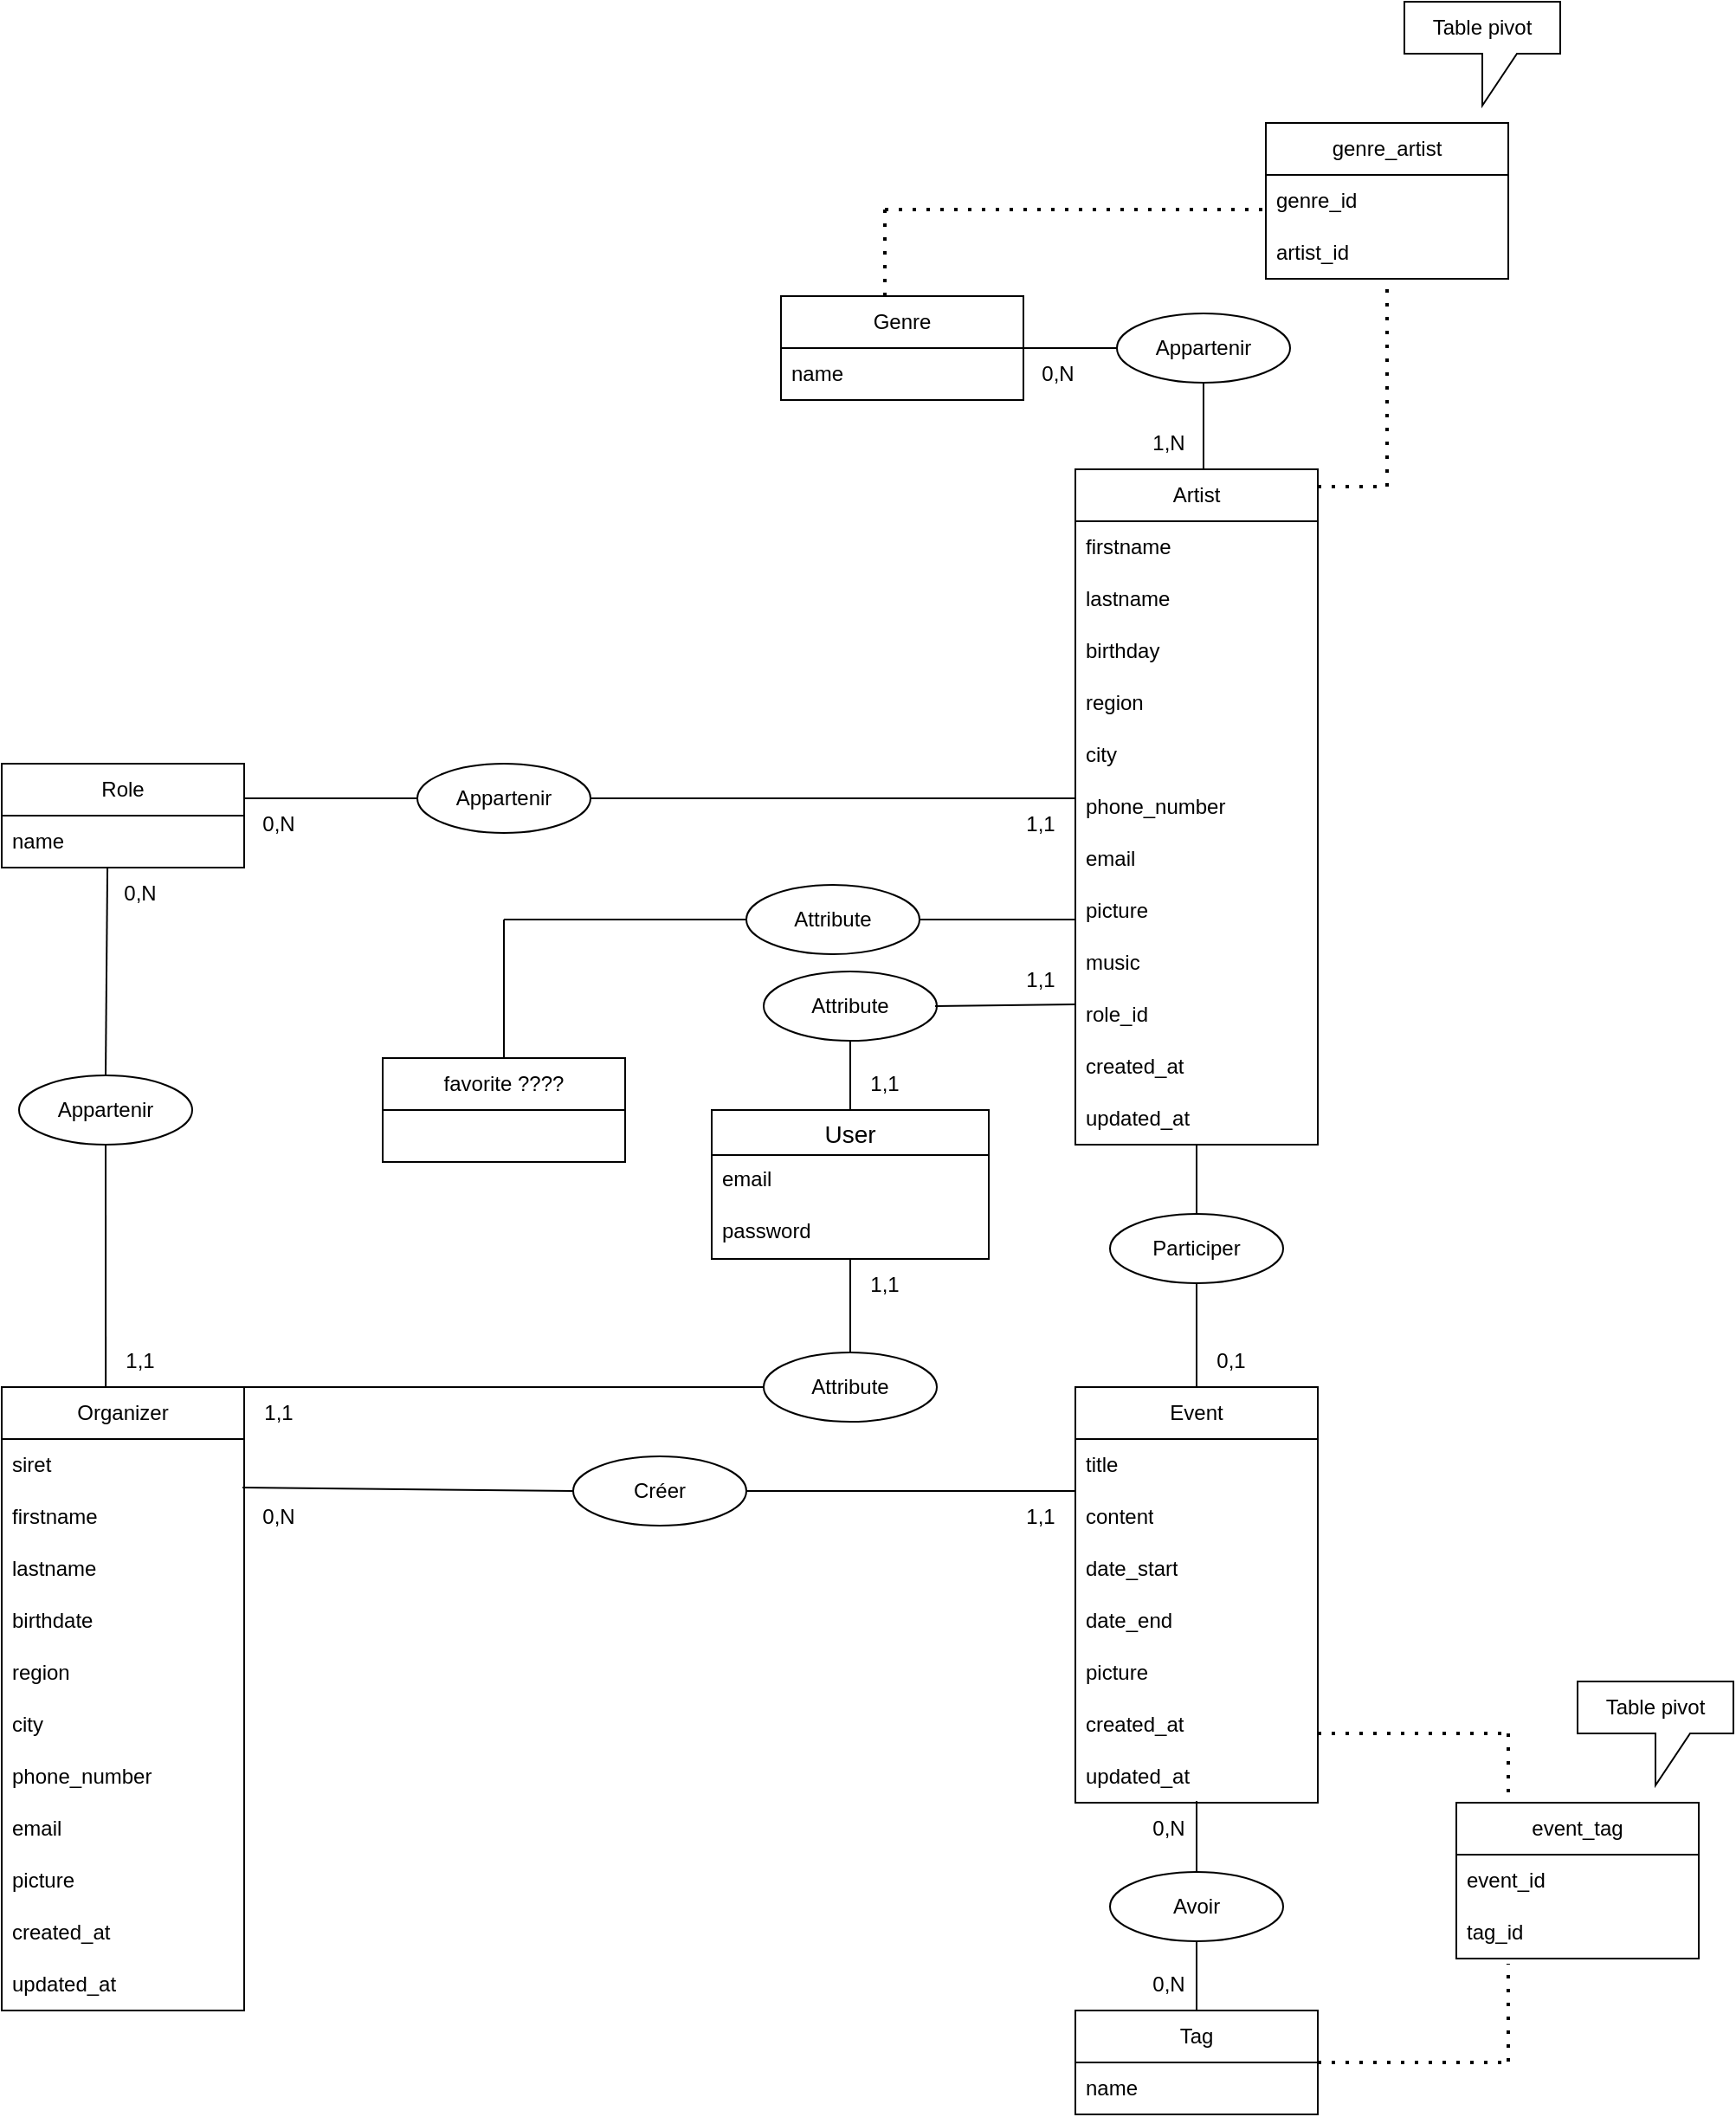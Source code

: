 <mxfile version="22.0.5" type="device">
  <diagram name="Page-1" id="2Psosl3usSGLXp_8EubP">
    <mxGraphModel dx="3217" dy="2419" grid="1" gridSize="10" guides="1" tooltips="1" connect="1" arrows="1" fold="1" page="1" pageScale="1" pageWidth="827" pageHeight="1169" math="0" shadow="0">
      <root>
        <mxCell id="0" />
        <mxCell id="1" parent="0" />
        <mxCell id="bw-IX-_6H2uLO_dws2v9-1" value="Organizer" style="swimlane;fontStyle=0;childLayout=stackLayout;horizontal=1;startSize=30;horizontalStack=0;resizeParent=1;resizeParentMax=0;resizeLast=0;collapsible=1;marginBottom=0;whiteSpace=wrap;html=1;" parent="1" vertex="1">
          <mxGeometry x="-230" y="160" width="140" height="360" as="geometry">
            <mxRectangle x="40" y="160" width="90" height="30" as="alternateBounds" />
          </mxGeometry>
        </mxCell>
        <mxCell id="1MxPp7PBHnicv2gRr7QU-12" value="siret" style="text;strokeColor=none;fillColor=none;align=left;verticalAlign=middle;spacingLeft=4;spacingRight=4;overflow=hidden;points=[[0,0.5],[1,0.5]];portConstraint=eastwest;rotatable=0;whiteSpace=wrap;html=1;" vertex="1" parent="bw-IX-_6H2uLO_dws2v9-1">
          <mxGeometry y="30" width="140" height="30" as="geometry" />
        </mxCell>
        <mxCell id="bw-IX-_6H2uLO_dws2v9-2" value="firstname" style="text;strokeColor=none;fillColor=none;align=left;verticalAlign=middle;spacingLeft=4;spacingRight=4;overflow=hidden;points=[[0,0.5],[1,0.5]];portConstraint=eastwest;rotatable=0;whiteSpace=wrap;html=1;" parent="bw-IX-_6H2uLO_dws2v9-1" vertex="1">
          <mxGeometry y="60" width="140" height="30" as="geometry" />
        </mxCell>
        <mxCell id="bw-IX-_6H2uLO_dws2v9-3" value="lastname" style="text;strokeColor=none;fillColor=none;align=left;verticalAlign=middle;spacingLeft=4;spacingRight=4;overflow=hidden;points=[[0,0.5],[1,0.5]];portConstraint=eastwest;rotatable=0;whiteSpace=wrap;html=1;" parent="bw-IX-_6H2uLO_dws2v9-1" vertex="1">
          <mxGeometry y="90" width="140" height="30" as="geometry" />
        </mxCell>
        <mxCell id="bw-IX-_6H2uLO_dws2v9-4" value="birthdate" style="text;strokeColor=none;fillColor=none;align=left;verticalAlign=middle;spacingLeft=4;spacingRight=4;overflow=hidden;points=[[0,0.5],[1,0.5]];portConstraint=eastwest;rotatable=0;whiteSpace=wrap;html=1;" parent="bw-IX-_6H2uLO_dws2v9-1" vertex="1">
          <mxGeometry y="120" width="140" height="30" as="geometry" />
        </mxCell>
        <mxCell id="bw-IX-_6H2uLO_dws2v9-18" value="region" style="text;strokeColor=none;fillColor=none;align=left;verticalAlign=middle;spacingLeft=4;spacingRight=4;overflow=hidden;points=[[0,0.5],[1,0.5]];portConstraint=eastwest;rotatable=0;whiteSpace=wrap;html=1;" parent="bw-IX-_6H2uLO_dws2v9-1" vertex="1">
          <mxGeometry y="150" width="140" height="30" as="geometry" />
        </mxCell>
        <mxCell id="bw-IX-_6H2uLO_dws2v9-19" value="city" style="text;strokeColor=none;fillColor=none;align=left;verticalAlign=middle;spacingLeft=4;spacingRight=4;overflow=hidden;points=[[0,0.5],[1,0.5]];portConstraint=eastwest;rotatable=0;whiteSpace=wrap;html=1;" parent="bw-IX-_6H2uLO_dws2v9-1" vertex="1">
          <mxGeometry y="180" width="140" height="30" as="geometry" />
        </mxCell>
        <mxCell id="bw-IX-_6H2uLO_dws2v9-20" value="phone_number" style="text;strokeColor=none;fillColor=none;align=left;verticalAlign=middle;spacingLeft=4;spacingRight=4;overflow=hidden;points=[[0,0.5],[1,0.5]];portConstraint=eastwest;rotatable=0;whiteSpace=wrap;html=1;" parent="bw-IX-_6H2uLO_dws2v9-1" vertex="1">
          <mxGeometry y="210" width="140" height="30" as="geometry" />
        </mxCell>
        <mxCell id="bw-IX-_6H2uLO_dws2v9-21" value="email" style="text;strokeColor=none;fillColor=none;align=left;verticalAlign=middle;spacingLeft=4;spacingRight=4;overflow=hidden;points=[[0,0.5],[1,0.5]];portConstraint=eastwest;rotatable=0;whiteSpace=wrap;html=1;" parent="bw-IX-_6H2uLO_dws2v9-1" vertex="1">
          <mxGeometry y="240" width="140" height="30" as="geometry" />
        </mxCell>
        <mxCell id="bw-IX-_6H2uLO_dws2v9-22" value="picture" style="text;strokeColor=none;fillColor=none;align=left;verticalAlign=middle;spacingLeft=4;spacingRight=4;overflow=hidden;points=[[0,0.5],[1,0.5]];portConstraint=eastwest;rotatable=0;whiteSpace=wrap;html=1;" parent="bw-IX-_6H2uLO_dws2v9-1" vertex="1">
          <mxGeometry y="270" width="140" height="30" as="geometry" />
        </mxCell>
        <mxCell id="bw-IX-_6H2uLO_dws2v9-32" value="created_at" style="text;strokeColor=none;fillColor=none;align=left;verticalAlign=middle;spacingLeft=4;spacingRight=4;overflow=hidden;points=[[0,0.5],[1,0.5]];portConstraint=eastwest;rotatable=0;whiteSpace=wrap;html=1;" parent="bw-IX-_6H2uLO_dws2v9-1" vertex="1">
          <mxGeometry y="300" width="140" height="30" as="geometry" />
        </mxCell>
        <mxCell id="bw-IX-_6H2uLO_dws2v9-33" value="updated_at" style="text;strokeColor=none;fillColor=none;align=left;verticalAlign=middle;spacingLeft=4;spacingRight=4;overflow=hidden;points=[[0,0.5],[1,0.5]];portConstraint=eastwest;rotatable=0;whiteSpace=wrap;html=1;" parent="bw-IX-_6H2uLO_dws2v9-1" vertex="1">
          <mxGeometry y="330" width="140" height="30" as="geometry" />
        </mxCell>
        <mxCell id="bw-IX-_6H2uLO_dws2v9-5" value="Event" style="swimlane;fontStyle=0;childLayout=stackLayout;horizontal=1;startSize=30;horizontalStack=0;resizeParent=1;resizeParentMax=0;resizeLast=0;collapsible=1;marginBottom=0;whiteSpace=wrap;html=1;" parent="1" vertex="1">
          <mxGeometry x="390" y="160" width="140" height="240" as="geometry" />
        </mxCell>
        <mxCell id="bw-IX-_6H2uLO_dws2v9-6" value="title" style="text;strokeColor=none;fillColor=none;align=left;verticalAlign=middle;spacingLeft=4;spacingRight=4;overflow=hidden;points=[[0,0.5],[1,0.5]];portConstraint=eastwest;rotatable=0;whiteSpace=wrap;html=1;" parent="bw-IX-_6H2uLO_dws2v9-5" vertex="1">
          <mxGeometry y="30" width="140" height="30" as="geometry" />
        </mxCell>
        <mxCell id="bw-IX-_6H2uLO_dws2v9-7" value="content" style="text;strokeColor=none;fillColor=none;align=left;verticalAlign=middle;spacingLeft=4;spacingRight=4;overflow=hidden;points=[[0,0.5],[1,0.5]];portConstraint=eastwest;rotatable=0;whiteSpace=wrap;html=1;" parent="bw-IX-_6H2uLO_dws2v9-5" vertex="1">
          <mxGeometry y="60" width="140" height="30" as="geometry" />
        </mxCell>
        <mxCell id="bw-IX-_6H2uLO_dws2v9-8" value="date_start" style="text;strokeColor=none;fillColor=none;align=left;verticalAlign=middle;spacingLeft=4;spacingRight=4;overflow=hidden;points=[[0,0.5],[1,0.5]];portConstraint=eastwest;rotatable=0;whiteSpace=wrap;html=1;" parent="bw-IX-_6H2uLO_dws2v9-5" vertex="1">
          <mxGeometry y="90" width="140" height="30" as="geometry" />
        </mxCell>
        <mxCell id="1MxPp7PBHnicv2gRr7QU-67" value="date_end" style="text;strokeColor=none;fillColor=none;align=left;verticalAlign=middle;spacingLeft=4;spacingRight=4;overflow=hidden;points=[[0,0.5],[1,0.5]];portConstraint=eastwest;rotatable=0;whiteSpace=wrap;html=1;" vertex="1" parent="bw-IX-_6H2uLO_dws2v9-5">
          <mxGeometry y="120" width="140" height="30" as="geometry" />
        </mxCell>
        <mxCell id="bw-IX-_6H2uLO_dws2v9-23" value="picture" style="text;strokeColor=none;fillColor=none;align=left;verticalAlign=middle;spacingLeft=4;spacingRight=4;overflow=hidden;points=[[0,0.5],[1,0.5]];portConstraint=eastwest;rotatable=0;whiteSpace=wrap;html=1;" parent="bw-IX-_6H2uLO_dws2v9-5" vertex="1">
          <mxGeometry y="150" width="140" height="30" as="geometry" />
        </mxCell>
        <mxCell id="bw-IX-_6H2uLO_dws2v9-34" value="created_at" style="text;strokeColor=none;fillColor=none;align=left;verticalAlign=middle;spacingLeft=4;spacingRight=4;overflow=hidden;points=[[0,0.5],[1,0.5]];portConstraint=eastwest;rotatable=0;whiteSpace=wrap;html=1;" parent="bw-IX-_6H2uLO_dws2v9-5" vertex="1">
          <mxGeometry y="180" width="140" height="30" as="geometry" />
        </mxCell>
        <mxCell id="bw-IX-_6H2uLO_dws2v9-35" value="updated_at" style="text;strokeColor=none;fillColor=none;align=left;verticalAlign=middle;spacingLeft=4;spacingRight=4;overflow=hidden;points=[[0,0.5],[1,0.5]];portConstraint=eastwest;rotatable=0;whiteSpace=wrap;html=1;" parent="bw-IX-_6H2uLO_dws2v9-5" vertex="1">
          <mxGeometry y="210" width="140" height="30" as="geometry" />
        </mxCell>
        <mxCell id="1MxPp7PBHnicv2gRr7QU-68" value="" style="endArrow=none;html=1;rounded=0;entryX=0.5;entryY=0.967;entryDx=0;entryDy=0;entryPerimeter=0;" edge="1" parent="bw-IX-_6H2uLO_dws2v9-5" target="bw-IX-_6H2uLO_dws2v9-35">
          <mxGeometry width="50" height="50" relative="1" as="geometry">
            <mxPoint x="70" y="280" as="sourcePoint" />
            <mxPoint x="120" y="230" as="targetPoint" />
          </mxGeometry>
        </mxCell>
        <mxCell id="bw-IX-_6H2uLO_dws2v9-9" value="Créer" style="ellipse;whiteSpace=wrap;html=1;" parent="1" vertex="1">
          <mxGeometry x="100" y="200" width="100" height="40" as="geometry" />
        </mxCell>
        <mxCell id="bw-IX-_6H2uLO_dws2v9-14" value="" style="endArrow=none;html=1;rounded=0;entryX=0;entryY=0.5;entryDx=0;entryDy=0;exitX=0.993;exitY=-0.067;exitDx=0;exitDy=0;exitPerimeter=0;" parent="1" source="bw-IX-_6H2uLO_dws2v9-2" edge="1" target="bw-IX-_6H2uLO_dws2v9-9">
          <mxGeometry width="50" height="50" relative="1" as="geometry">
            <mxPoint x="180" y="220" as="sourcePoint" />
            <mxPoint x="230" y="220" as="targetPoint" />
          </mxGeometry>
        </mxCell>
        <mxCell id="bw-IX-_6H2uLO_dws2v9-15" value="" style="endArrow=none;html=1;rounded=0;exitX=1;exitY=0.5;exitDx=0;exitDy=0;" parent="1" edge="1" source="bw-IX-_6H2uLO_dws2v9-9">
          <mxGeometry width="50" height="50" relative="1" as="geometry">
            <mxPoint x="350" y="219.5" as="sourcePoint" />
            <mxPoint x="390" y="220" as="targetPoint" />
          </mxGeometry>
        </mxCell>
        <mxCell id="bw-IX-_6H2uLO_dws2v9-16" value="0,N" style="text;html=1;strokeColor=none;fillColor=none;align=center;verticalAlign=middle;whiteSpace=wrap;rounded=0;" parent="1" vertex="1">
          <mxGeometry x="-100" y="220" width="60" height="30" as="geometry" />
        </mxCell>
        <mxCell id="bw-IX-_6H2uLO_dws2v9-17" value="1,1" style="text;html=1;strokeColor=none;fillColor=none;align=center;verticalAlign=middle;whiteSpace=wrap;rounded=0;" parent="1" vertex="1">
          <mxGeometry x="340" y="220" width="60" height="30" as="geometry" />
        </mxCell>
        <mxCell id="bw-IX-_6H2uLO_dws2v9-25" value="Tag" style="swimlane;fontStyle=0;childLayout=stackLayout;horizontal=1;startSize=30;horizontalStack=0;resizeParent=1;resizeParentMax=0;resizeLast=0;collapsible=1;marginBottom=0;whiteSpace=wrap;html=1;" parent="1" vertex="1">
          <mxGeometry x="390" y="520" width="140" height="60" as="geometry" />
        </mxCell>
        <mxCell id="bw-IX-_6H2uLO_dws2v9-26" value="name&lt;br&gt;" style="text;strokeColor=none;fillColor=none;align=left;verticalAlign=middle;spacingLeft=4;spacingRight=4;overflow=hidden;points=[[0,0.5],[1,0.5]];portConstraint=eastwest;rotatable=0;whiteSpace=wrap;html=1;" parent="bw-IX-_6H2uLO_dws2v9-25" vertex="1">
          <mxGeometry y="30" width="140" height="30" as="geometry" />
        </mxCell>
        <mxCell id="bw-IX-_6H2uLO_dws2v9-29" value="Avoir" style="ellipse;whiteSpace=wrap;html=1;align=center;" parent="1" vertex="1">
          <mxGeometry x="410" y="440" width="100" height="40" as="geometry" />
        </mxCell>
        <mxCell id="bw-IX-_6H2uLO_dws2v9-36" value="0,N" style="text;html=1;strokeColor=none;fillColor=none;align=center;verticalAlign=middle;whiteSpace=wrap;rounded=0;" parent="1" vertex="1">
          <mxGeometry x="414" y="400" width="60" height="30" as="geometry" />
        </mxCell>
        <mxCell id="bw-IX-_6H2uLO_dws2v9-37" value="0,N" style="text;html=1;strokeColor=none;fillColor=none;align=center;verticalAlign=middle;whiteSpace=wrap;rounded=0;" parent="1" vertex="1">
          <mxGeometry x="414" y="490" width="60" height="30" as="geometry" />
        </mxCell>
        <mxCell id="bw-IX-_6H2uLO_dws2v9-38" value="event_tag" style="swimlane;fontStyle=0;childLayout=stackLayout;horizontal=1;startSize=30;horizontalStack=0;resizeParent=1;resizeParentMax=0;resizeLast=0;collapsible=1;marginBottom=0;whiteSpace=wrap;html=1;" parent="1" vertex="1">
          <mxGeometry x="610" y="400" width="140" height="90" as="geometry" />
        </mxCell>
        <mxCell id="bw-IX-_6H2uLO_dws2v9-39" value="event_id" style="text;strokeColor=none;fillColor=none;align=left;verticalAlign=middle;spacingLeft=4;spacingRight=4;overflow=hidden;points=[[0,0.5],[1,0.5]];portConstraint=eastwest;rotatable=0;whiteSpace=wrap;html=1;" parent="bw-IX-_6H2uLO_dws2v9-38" vertex="1">
          <mxGeometry y="30" width="140" height="30" as="geometry" />
        </mxCell>
        <mxCell id="bw-IX-_6H2uLO_dws2v9-40" value="tag_id" style="text;strokeColor=none;fillColor=none;align=left;verticalAlign=middle;spacingLeft=4;spacingRight=4;overflow=hidden;points=[[0,0.5],[1,0.5]];portConstraint=eastwest;rotatable=0;whiteSpace=wrap;html=1;" parent="bw-IX-_6H2uLO_dws2v9-38" vertex="1">
          <mxGeometry y="60" width="140" height="30" as="geometry" />
        </mxCell>
        <mxCell id="bw-IX-_6H2uLO_dws2v9-43" value="" style="endArrow=none;dashed=1;html=1;dashPattern=1 3;strokeWidth=2;rounded=0;" parent="1" edge="1">
          <mxGeometry width="50" height="50" relative="1" as="geometry">
            <mxPoint x="530" y="550" as="sourcePoint" />
            <mxPoint x="640" y="550" as="targetPoint" />
          </mxGeometry>
        </mxCell>
        <mxCell id="bw-IX-_6H2uLO_dws2v9-44" value="" style="endArrow=none;dashed=1;html=1;dashPattern=1 3;strokeWidth=2;rounded=0;" parent="1" edge="1">
          <mxGeometry width="50" height="50" relative="1" as="geometry">
            <mxPoint x="530" y="360" as="sourcePoint" />
            <mxPoint x="640" y="360" as="targetPoint" />
          </mxGeometry>
        </mxCell>
        <mxCell id="bw-IX-_6H2uLO_dws2v9-47" value="Table pivot&lt;br&gt;" style="shape=callout;whiteSpace=wrap;html=1;perimeter=calloutPerimeter;" parent="1" vertex="1">
          <mxGeometry x="680" y="330" width="90" height="60" as="geometry" />
        </mxCell>
        <mxCell id="Tn6UdyqkFmI2WBixfoAO-17" value="Artist" style="swimlane;fontStyle=0;childLayout=stackLayout;horizontal=1;startSize=30;horizontalStack=0;resizeParent=1;resizeParentMax=0;resizeLast=0;collapsible=1;marginBottom=0;whiteSpace=wrap;html=1;" parent="1" vertex="1">
          <mxGeometry x="390" y="-370" width="140" height="390" as="geometry" />
        </mxCell>
        <mxCell id="Tn6UdyqkFmI2WBixfoAO-18" value="firstname" style="text;strokeColor=none;fillColor=none;align=left;verticalAlign=middle;spacingLeft=4;spacingRight=4;overflow=hidden;points=[[0,0.5],[1,0.5]];portConstraint=eastwest;rotatable=0;whiteSpace=wrap;html=1;" parent="Tn6UdyqkFmI2WBixfoAO-17" vertex="1">
          <mxGeometry y="30" width="140" height="30" as="geometry" />
        </mxCell>
        <mxCell id="Tn6UdyqkFmI2WBixfoAO-19" value="lastname" style="text;strokeColor=none;fillColor=none;align=left;verticalAlign=middle;spacingLeft=4;spacingRight=4;overflow=hidden;points=[[0,0.5],[1,0.5]];portConstraint=eastwest;rotatable=0;whiteSpace=wrap;html=1;" parent="Tn6UdyqkFmI2WBixfoAO-17" vertex="1">
          <mxGeometry y="60" width="140" height="30" as="geometry" />
        </mxCell>
        <mxCell id="Tn6UdyqkFmI2WBixfoAO-20" value="birthday" style="text;strokeColor=none;fillColor=none;align=left;verticalAlign=middle;spacingLeft=4;spacingRight=4;overflow=hidden;points=[[0,0.5],[1,0.5]];portConstraint=eastwest;rotatable=0;whiteSpace=wrap;html=1;" parent="Tn6UdyqkFmI2WBixfoAO-17" vertex="1">
          <mxGeometry y="90" width="140" height="30" as="geometry" />
        </mxCell>
        <mxCell id="Tn6UdyqkFmI2WBixfoAO-21" value="region" style="text;strokeColor=none;fillColor=none;align=left;verticalAlign=middle;spacingLeft=4;spacingRight=4;overflow=hidden;points=[[0,0.5],[1,0.5]];portConstraint=eastwest;rotatable=0;whiteSpace=wrap;html=1;" parent="Tn6UdyqkFmI2WBixfoAO-17" vertex="1">
          <mxGeometry y="120" width="140" height="30" as="geometry" />
        </mxCell>
        <mxCell id="Tn6UdyqkFmI2WBixfoAO-22" value="city" style="text;strokeColor=none;fillColor=none;align=left;verticalAlign=middle;spacingLeft=4;spacingRight=4;overflow=hidden;points=[[0,0.5],[1,0.5]];portConstraint=eastwest;rotatable=0;whiteSpace=wrap;html=1;" parent="Tn6UdyqkFmI2WBixfoAO-17" vertex="1">
          <mxGeometry y="150" width="140" height="30" as="geometry" />
        </mxCell>
        <mxCell id="Tn6UdyqkFmI2WBixfoAO-23" value="phone_number" style="text;strokeColor=none;fillColor=none;align=left;verticalAlign=middle;spacingLeft=4;spacingRight=4;overflow=hidden;points=[[0,0.5],[1,0.5]];portConstraint=eastwest;rotatable=0;whiteSpace=wrap;html=1;" parent="Tn6UdyqkFmI2WBixfoAO-17" vertex="1">
          <mxGeometry y="180" width="140" height="30" as="geometry" />
        </mxCell>
        <mxCell id="Tn6UdyqkFmI2WBixfoAO-24" value="email" style="text;strokeColor=none;fillColor=none;align=left;verticalAlign=middle;spacingLeft=4;spacingRight=4;overflow=hidden;points=[[0,0.5],[1,0.5]];portConstraint=eastwest;rotatable=0;whiteSpace=wrap;html=1;" parent="Tn6UdyqkFmI2WBixfoAO-17" vertex="1">
          <mxGeometry y="210" width="140" height="30" as="geometry" />
        </mxCell>
        <mxCell id="Tn6UdyqkFmI2WBixfoAO-25" value="picture" style="text;strokeColor=none;fillColor=none;align=left;verticalAlign=middle;spacingLeft=4;spacingRight=4;overflow=hidden;points=[[0,0.5],[1,0.5]];portConstraint=eastwest;rotatable=0;whiteSpace=wrap;html=1;" parent="Tn6UdyqkFmI2WBixfoAO-17" vertex="1">
          <mxGeometry y="240" width="140" height="30" as="geometry" />
        </mxCell>
        <mxCell id="Tn6UdyqkFmI2WBixfoAO-28" value="music" style="text;strokeColor=none;fillColor=none;align=left;verticalAlign=middle;spacingLeft=4;spacingRight=4;overflow=hidden;points=[[0,0.5],[1,0.5]];portConstraint=eastwest;rotatable=0;whiteSpace=wrap;html=1;" parent="Tn6UdyqkFmI2WBixfoAO-17" vertex="1">
          <mxGeometry y="270" width="140" height="30" as="geometry" />
        </mxCell>
        <mxCell id="1MxPp7PBHnicv2gRr7QU-11" value="role_id" style="text;strokeColor=none;fillColor=none;align=left;verticalAlign=middle;spacingLeft=4;spacingRight=4;overflow=hidden;points=[[0,0.5],[1,0.5]];portConstraint=eastwest;rotatable=0;whiteSpace=wrap;html=1;" vertex="1" parent="Tn6UdyqkFmI2WBixfoAO-17">
          <mxGeometry y="300" width="140" height="30" as="geometry" />
        </mxCell>
        <mxCell id="1MxPp7PBHnicv2gRr7QU-29" value="created_at" style="text;strokeColor=none;fillColor=none;align=left;verticalAlign=middle;spacingLeft=4;spacingRight=4;overflow=hidden;points=[[0,0.5],[1,0.5]];portConstraint=eastwest;rotatable=0;whiteSpace=wrap;html=1;" vertex="1" parent="Tn6UdyqkFmI2WBixfoAO-17">
          <mxGeometry y="330" width="140" height="30" as="geometry" />
        </mxCell>
        <mxCell id="1MxPp7PBHnicv2gRr7QU-30" value="updated_at" style="text;strokeColor=none;fillColor=none;align=left;verticalAlign=middle;spacingLeft=4;spacingRight=4;overflow=hidden;points=[[0,0.5],[1,0.5]];portConstraint=eastwest;rotatable=0;whiteSpace=wrap;html=1;" vertex="1" parent="Tn6UdyqkFmI2WBixfoAO-17">
          <mxGeometry y="360" width="140" height="30" as="geometry" />
        </mxCell>
        <mxCell id="Tn6UdyqkFmI2WBixfoAO-30" value="Participer" style="ellipse;whiteSpace=wrap;html=1;align=center;" parent="1" vertex="1">
          <mxGeometry x="410" y="60" width="100" height="40" as="geometry" />
        </mxCell>
        <mxCell id="Tn6UdyqkFmI2WBixfoAO-31" value="" style="endArrow=none;html=1;rounded=0;entryX=0.5;entryY=1;entryDx=0;entryDy=0;exitX=0.5;exitY=0;exitDx=0;exitDy=0;" parent="1" source="bw-IX-_6H2uLO_dws2v9-5" target="Tn6UdyqkFmI2WBixfoAO-30" edge="1">
          <mxGeometry width="50" height="50" relative="1" as="geometry">
            <mxPoint x="460" y="160" as="sourcePoint" />
            <mxPoint x="510" y="110" as="targetPoint" />
          </mxGeometry>
        </mxCell>
        <mxCell id="Tn6UdyqkFmI2WBixfoAO-33" value="0,1" style="text;html=1;strokeColor=none;fillColor=none;align=center;verticalAlign=middle;whiteSpace=wrap;rounded=0;" parent="1" vertex="1">
          <mxGeometry x="450" y="130" width="60" height="30" as="geometry" />
        </mxCell>
        <mxCell id="Tn6UdyqkFmI2WBixfoAO-32" value="" style="endArrow=none;html=1;rounded=0;exitX=0.5;exitY=0;exitDx=0;exitDy=0;" parent="1" edge="1" source="Tn6UdyqkFmI2WBixfoAO-30">
          <mxGeometry width="50" height="50" relative="1" as="geometry">
            <mxPoint x="460" as="sourcePoint" />
            <mxPoint x="460" y="20" as="targetPoint" />
          </mxGeometry>
        </mxCell>
        <mxCell id="1MxPp7PBHnicv2gRr7QU-14" value="Role" style="swimlane;fontStyle=0;childLayout=stackLayout;horizontal=1;startSize=30;horizontalStack=0;resizeParent=1;resizeParentMax=0;resizeLast=0;collapsible=1;marginBottom=0;whiteSpace=wrap;html=1;" vertex="1" parent="1">
          <mxGeometry x="-230" y="-200" width="140" height="60" as="geometry" />
        </mxCell>
        <mxCell id="1MxPp7PBHnicv2gRr7QU-15" value="name" style="text;strokeColor=none;fillColor=none;align=left;verticalAlign=middle;spacingLeft=4;spacingRight=4;overflow=hidden;points=[[0,0.5],[1,0.5]];portConstraint=eastwest;rotatable=0;whiteSpace=wrap;html=1;" vertex="1" parent="1MxPp7PBHnicv2gRr7QU-14">
          <mxGeometry y="30" width="140" height="30" as="geometry" />
        </mxCell>
        <mxCell id="1MxPp7PBHnicv2gRr7QU-18" value="" style="endArrow=none;html=1;rounded=0;entryX=0;entryY=0.5;entryDx=0;entryDy=0;" edge="1" parent="1" target="1MxPp7PBHnicv2gRr7QU-19">
          <mxGeometry width="50" height="50" relative="1" as="geometry">
            <mxPoint x="-90" y="-180" as="sourcePoint" />
            <mxPoint x="-30" y="-180" as="targetPoint" />
          </mxGeometry>
        </mxCell>
        <mxCell id="1MxPp7PBHnicv2gRr7QU-19" value="Appartenir" style="ellipse;whiteSpace=wrap;html=1;align=center;" vertex="1" parent="1">
          <mxGeometry x="10" y="-200" width="100" height="40" as="geometry" />
        </mxCell>
        <mxCell id="1MxPp7PBHnicv2gRr7QU-20" value="Appartenir" style="ellipse;whiteSpace=wrap;html=1;align=center;" vertex="1" parent="1">
          <mxGeometry x="-220" y="-20" width="100" height="40" as="geometry" />
        </mxCell>
        <mxCell id="1MxPp7PBHnicv2gRr7QU-21" value="" style="endArrow=none;html=1;rounded=0;entryX=0.436;entryY=1;entryDx=0;entryDy=0;entryPerimeter=0;exitX=0.5;exitY=0;exitDx=0;exitDy=0;" edge="1" parent="1" source="1MxPp7PBHnicv2gRr7QU-20" target="1MxPp7PBHnicv2gRr7QU-15">
          <mxGeometry width="50" height="50" relative="1" as="geometry">
            <mxPoint x="100" y="-80" as="sourcePoint" />
            <mxPoint x="150" y="-130" as="targetPoint" />
          </mxGeometry>
        </mxCell>
        <mxCell id="1MxPp7PBHnicv2gRr7QU-22" value="" style="endArrow=none;html=1;rounded=0;exitX=1;exitY=0.5;exitDx=0;exitDy=0;" edge="1" parent="1" source="1MxPp7PBHnicv2gRr7QU-19">
          <mxGeometry width="50" height="50" relative="1" as="geometry">
            <mxPoint x="340" y="-180" as="sourcePoint" />
            <mxPoint x="390" y="-180" as="targetPoint" />
          </mxGeometry>
        </mxCell>
        <mxCell id="1MxPp7PBHnicv2gRr7QU-23" value="" style="endArrow=none;html=1;rounded=0;entryX=0.5;entryY=1;entryDx=0;entryDy=0;exitX=0.429;exitY=0;exitDx=0;exitDy=0;exitPerimeter=0;" edge="1" parent="1" source="bw-IX-_6H2uLO_dws2v9-1" target="1MxPp7PBHnicv2gRr7QU-20">
          <mxGeometry width="50" height="50" relative="1" as="geometry">
            <mxPoint x="-170" y="150" as="sourcePoint" />
            <mxPoint x="98" y="10" as="targetPoint" />
          </mxGeometry>
        </mxCell>
        <mxCell id="1MxPp7PBHnicv2gRr7QU-24" value="0,N" style="text;html=1;strokeColor=none;fillColor=none;align=center;verticalAlign=middle;whiteSpace=wrap;rounded=0;" vertex="1" parent="1">
          <mxGeometry x="-100" y="-180" width="60" height="30" as="geometry" />
        </mxCell>
        <mxCell id="1MxPp7PBHnicv2gRr7QU-25" value="0,N" style="text;html=1;strokeColor=none;fillColor=none;align=center;verticalAlign=middle;whiteSpace=wrap;rounded=0;" vertex="1" parent="1">
          <mxGeometry x="-180" y="-140" width="60" height="30" as="geometry" />
        </mxCell>
        <mxCell id="1MxPp7PBHnicv2gRr7QU-26" value="1,1" style="text;html=1;strokeColor=none;fillColor=none;align=center;verticalAlign=middle;whiteSpace=wrap;rounded=0;" vertex="1" parent="1">
          <mxGeometry x="340" y="-180" width="60" height="30" as="geometry" />
        </mxCell>
        <mxCell id="1MxPp7PBHnicv2gRr7QU-27" value="1,1" style="text;html=1;strokeColor=none;fillColor=none;align=center;verticalAlign=middle;whiteSpace=wrap;rounded=0;" vertex="1" parent="1">
          <mxGeometry x="-100" y="160" width="60" height="30" as="geometry" />
        </mxCell>
        <mxCell id="1MxPp7PBHnicv2gRr7QU-31" value="Genre" style="swimlane;fontStyle=0;childLayout=stackLayout;horizontal=1;startSize=30;horizontalStack=0;resizeParent=1;resizeParentMax=0;resizeLast=0;collapsible=1;marginBottom=0;whiteSpace=wrap;html=1;" vertex="1" parent="1">
          <mxGeometry x="220" y="-470" width="140" height="60" as="geometry" />
        </mxCell>
        <mxCell id="1MxPp7PBHnicv2gRr7QU-32" value="name" style="text;strokeColor=none;fillColor=none;align=left;verticalAlign=middle;spacingLeft=4;spacingRight=4;overflow=hidden;points=[[0,0.5],[1,0.5]];portConstraint=eastwest;rotatable=0;whiteSpace=wrap;html=1;" vertex="1" parent="1MxPp7PBHnicv2gRr7QU-31">
          <mxGeometry y="30" width="140" height="30" as="geometry" />
        </mxCell>
        <mxCell id="1MxPp7PBHnicv2gRr7QU-35" value="Appartenir" style="ellipse;whiteSpace=wrap;html=1;align=center;" vertex="1" parent="1">
          <mxGeometry x="414" y="-460" width="100" height="40" as="geometry" />
        </mxCell>
        <mxCell id="1MxPp7PBHnicv2gRr7QU-36" value="" style="endArrow=none;html=1;rounded=0;entryX=0;entryY=0.5;entryDx=0;entryDy=0;" edge="1" parent="1" target="1MxPp7PBHnicv2gRr7QU-35">
          <mxGeometry width="50" height="50" relative="1" as="geometry">
            <mxPoint x="360" y="-440" as="sourcePoint" />
            <mxPoint x="380" y="-530" as="targetPoint" />
          </mxGeometry>
        </mxCell>
        <mxCell id="1MxPp7PBHnicv2gRr7QU-37" value="" style="endArrow=none;html=1;rounded=0;entryX=0.5;entryY=1;entryDx=0;entryDy=0;" edge="1" parent="1" target="1MxPp7PBHnicv2gRr7QU-35">
          <mxGeometry width="50" height="50" relative="1" as="geometry">
            <mxPoint x="464" y="-370" as="sourcePoint" />
            <mxPoint x="510" y="-420" as="targetPoint" />
          </mxGeometry>
        </mxCell>
        <mxCell id="1MxPp7PBHnicv2gRr7QU-38" value="0,N" style="text;html=1;strokeColor=none;fillColor=none;align=center;verticalAlign=middle;whiteSpace=wrap;rounded=0;" vertex="1" parent="1">
          <mxGeometry x="350" y="-440" width="60" height="30" as="geometry" />
        </mxCell>
        <mxCell id="1MxPp7PBHnicv2gRr7QU-39" value="1,N" style="text;html=1;strokeColor=none;fillColor=none;align=center;verticalAlign=middle;whiteSpace=wrap;rounded=0;" vertex="1" parent="1">
          <mxGeometry x="414" y="-400" width="60" height="30" as="geometry" />
        </mxCell>
        <mxCell id="1MxPp7PBHnicv2gRr7QU-40" value="genre_artist" style="swimlane;fontStyle=0;childLayout=stackLayout;horizontal=1;startSize=30;horizontalStack=0;resizeParent=1;resizeParentMax=0;resizeLast=0;collapsible=1;marginBottom=0;whiteSpace=wrap;html=1;" vertex="1" parent="1">
          <mxGeometry x="500" y="-570" width="140" height="90" as="geometry" />
        </mxCell>
        <mxCell id="1MxPp7PBHnicv2gRr7QU-41" value="genre_id" style="text;strokeColor=none;fillColor=none;align=left;verticalAlign=middle;spacingLeft=4;spacingRight=4;overflow=hidden;points=[[0,0.5],[1,0.5]];portConstraint=eastwest;rotatable=0;whiteSpace=wrap;html=1;" vertex="1" parent="1MxPp7PBHnicv2gRr7QU-40">
          <mxGeometry y="30" width="140" height="30" as="geometry" />
        </mxCell>
        <mxCell id="1MxPp7PBHnicv2gRr7QU-42" value="artist_id" style="text;strokeColor=none;fillColor=none;align=left;verticalAlign=middle;spacingLeft=4;spacingRight=4;overflow=hidden;points=[[0,0.5],[1,0.5]];portConstraint=eastwest;rotatable=0;whiteSpace=wrap;html=1;" vertex="1" parent="1MxPp7PBHnicv2gRr7QU-40">
          <mxGeometry y="60" width="140" height="30" as="geometry" />
        </mxCell>
        <mxCell id="1MxPp7PBHnicv2gRr7QU-44" value="Table pivot&lt;br&gt;" style="shape=callout;whiteSpace=wrap;html=1;perimeter=calloutPerimeter;" vertex="1" parent="1">
          <mxGeometry x="580" y="-640" width="90" height="60" as="geometry" />
        </mxCell>
        <mxCell id="1MxPp7PBHnicv2gRr7QU-45" value="" style="endArrow=none;dashed=1;html=1;dashPattern=1 3;strokeWidth=2;rounded=0;entryX=0;entryY=0.667;entryDx=0;entryDy=0;entryPerimeter=0;" edge="1" parent="1" target="1MxPp7PBHnicv2gRr7QU-41">
          <mxGeometry width="50" height="50" relative="1" as="geometry">
            <mxPoint x="280" y="-520" as="sourcePoint" />
            <mxPoint x="390" y="-520" as="targetPoint" />
          </mxGeometry>
        </mxCell>
        <mxCell id="1MxPp7PBHnicv2gRr7QU-46" value="" style="endArrow=none;dashed=1;html=1;dashPattern=1 3;strokeWidth=2;rounded=0;entryX=0.5;entryY=1.033;entryDx=0;entryDy=0;entryPerimeter=0;" edge="1" parent="1" target="1MxPp7PBHnicv2gRr7QU-42">
          <mxGeometry width="50" height="50" relative="1" as="geometry">
            <mxPoint x="570" y="-360" as="sourcePoint" />
            <mxPoint x="690" y="-412.5" as="targetPoint" />
          </mxGeometry>
        </mxCell>
        <mxCell id="1MxPp7PBHnicv2gRr7QU-47" value="" style="endArrow=none;dashed=1;html=1;dashPattern=1 3;strokeWidth=2;rounded=0;" edge="1" parent="1">
          <mxGeometry width="50" height="50" relative="1" as="geometry">
            <mxPoint x="530" y="-360" as="sourcePoint" />
            <mxPoint x="570" y="-360" as="targetPoint" />
          </mxGeometry>
        </mxCell>
        <mxCell id="1MxPp7PBHnicv2gRr7QU-48" value="" style="endArrow=none;dashed=1;html=1;dashPattern=1 3;strokeWidth=2;rounded=0;" edge="1" parent="1">
          <mxGeometry width="50" height="50" relative="1" as="geometry">
            <mxPoint x="280" y="-470" as="sourcePoint" />
            <mxPoint x="280" y="-520" as="targetPoint" />
          </mxGeometry>
        </mxCell>
        <mxCell id="1MxPp7PBHnicv2gRr7QU-49" value="" style="endArrow=none;dashed=1;html=1;dashPattern=1 3;strokeWidth=2;rounded=0;" edge="1" parent="1">
          <mxGeometry width="50" height="50" relative="1" as="geometry">
            <mxPoint x="640" y="360" as="sourcePoint" />
            <mxPoint x="640" y="400" as="targetPoint" />
          </mxGeometry>
        </mxCell>
        <mxCell id="1MxPp7PBHnicv2gRr7QU-50" value="" style="endArrow=none;dashed=1;html=1;dashPattern=1 3;strokeWidth=2;rounded=0;entryX=0.214;entryY=1.1;entryDx=0;entryDy=0;entryPerimeter=0;" edge="1" parent="1" target="bw-IX-_6H2uLO_dws2v9-40">
          <mxGeometry width="50" height="50" relative="1" as="geometry">
            <mxPoint x="640" y="549.5" as="sourcePoint" />
            <mxPoint x="750" y="549.5" as="targetPoint" />
          </mxGeometry>
        </mxCell>
        <mxCell id="1MxPp7PBHnicv2gRr7QU-51" value="User" style="swimlane;fontStyle=0;childLayout=stackLayout;horizontal=1;startSize=26;horizontalStack=0;resizeParent=1;resizeParentMax=0;resizeLast=0;collapsible=1;marginBottom=0;align=center;fontSize=14;" vertex="1" parent="1">
          <mxGeometry x="180" width="160" height="86" as="geometry" />
        </mxCell>
        <mxCell id="1MxPp7PBHnicv2gRr7QU-52" value="email" style="text;strokeColor=none;fillColor=none;spacingLeft=4;spacingRight=4;overflow=hidden;rotatable=0;points=[[0,0.5],[1,0.5]];portConstraint=eastwest;fontSize=12;whiteSpace=wrap;html=1;" vertex="1" parent="1MxPp7PBHnicv2gRr7QU-51">
          <mxGeometry y="26" width="160" height="30" as="geometry" />
        </mxCell>
        <mxCell id="1MxPp7PBHnicv2gRr7QU-53" value="password" style="text;strokeColor=none;fillColor=none;spacingLeft=4;spacingRight=4;overflow=hidden;rotatable=0;points=[[0,0.5],[1,0.5]];portConstraint=eastwest;fontSize=12;whiteSpace=wrap;html=1;" vertex="1" parent="1MxPp7PBHnicv2gRr7QU-51">
          <mxGeometry y="56" width="160" height="30" as="geometry" />
        </mxCell>
        <mxCell id="1MxPp7PBHnicv2gRr7QU-55" value="Attribute" style="ellipse;whiteSpace=wrap;html=1;align=center;" vertex="1" parent="1">
          <mxGeometry x="210" y="140" width="100" height="40" as="geometry" />
        </mxCell>
        <mxCell id="1MxPp7PBHnicv2gRr7QU-56" value="Attribute" style="ellipse;whiteSpace=wrap;html=1;align=center;" vertex="1" parent="1">
          <mxGeometry x="210" y="-80" width="100" height="40" as="geometry" />
        </mxCell>
        <mxCell id="1MxPp7PBHnicv2gRr7QU-57" value="" style="endArrow=none;html=1;rounded=0;entryX=0.5;entryY=1;entryDx=0;entryDy=0;exitX=0.5;exitY=0;exitDx=0;exitDy=0;exitPerimeter=0;" edge="1" parent="1" source="1MxPp7PBHnicv2gRr7QU-51" target="1MxPp7PBHnicv2gRr7QU-56">
          <mxGeometry width="50" height="50" relative="1" as="geometry">
            <mxPoint x="250" as="sourcePoint" />
            <mxPoint x="300" y="-50" as="targetPoint" />
          </mxGeometry>
        </mxCell>
        <mxCell id="1MxPp7PBHnicv2gRr7QU-58" value="" style="endArrow=none;html=1;rounded=0;entryX=0;entryY=0.5;entryDx=0;entryDy=0;" edge="1" parent="1" target="1MxPp7PBHnicv2gRr7QU-55">
          <mxGeometry width="50" height="50" relative="1" as="geometry">
            <mxPoint x="-90" y="160" as="sourcePoint" />
            <mxPoint x="70" y="140" as="targetPoint" />
          </mxGeometry>
        </mxCell>
        <mxCell id="1MxPp7PBHnicv2gRr7QU-59" value="" style="endArrow=none;html=1;rounded=0;entryX=0;entryY=0.3;entryDx=0;entryDy=0;exitX=0.5;exitY=0;exitDx=0;exitDy=0;exitPerimeter=0;entryPerimeter=0;" edge="1" parent="1" target="1MxPp7PBHnicv2gRr7QU-11">
          <mxGeometry width="50" height="50" relative="1" as="geometry">
            <mxPoint x="309" y="-60" as="sourcePoint" />
            <mxPoint x="309" y="-100" as="targetPoint" />
          </mxGeometry>
        </mxCell>
        <mxCell id="1MxPp7PBHnicv2gRr7QU-61" value="" style="endArrow=none;html=1;rounded=0;exitX=0.5;exitY=0;exitDx=0;exitDy=0;" edge="1" parent="1" source="1MxPp7PBHnicv2gRr7QU-55" target="1MxPp7PBHnicv2gRr7QU-53">
          <mxGeometry width="50" height="50" relative="1" as="geometry">
            <mxPoint x="260" y="110" as="sourcePoint" />
            <mxPoint x="259" y="90" as="targetPoint" />
          </mxGeometry>
        </mxCell>
        <mxCell id="1MxPp7PBHnicv2gRr7QU-63" value="1,1" style="text;html=1;strokeColor=none;fillColor=none;align=center;verticalAlign=middle;whiteSpace=wrap;rounded=0;" vertex="1" parent="1">
          <mxGeometry x="340" y="-90" width="60" height="30" as="geometry" />
        </mxCell>
        <mxCell id="1MxPp7PBHnicv2gRr7QU-64" value="1,1" style="text;html=1;strokeColor=none;fillColor=none;align=center;verticalAlign=middle;whiteSpace=wrap;rounded=0;" vertex="1" parent="1">
          <mxGeometry x="250" y="-30" width="60" height="30" as="geometry" />
        </mxCell>
        <mxCell id="1MxPp7PBHnicv2gRr7QU-65" value="1,1" style="text;html=1;strokeColor=none;fillColor=none;align=center;verticalAlign=middle;whiteSpace=wrap;rounded=0;" vertex="1" parent="1">
          <mxGeometry x="250" y="86" width="60" height="30" as="geometry" />
        </mxCell>
        <mxCell id="1MxPp7PBHnicv2gRr7QU-70" value="" style="endArrow=none;html=1;rounded=0;entryX=0.5;entryY=1;entryDx=0;entryDy=0;exitX=0.5;exitY=0;exitDx=0;exitDy=0;" edge="1" parent="1" source="bw-IX-_6H2uLO_dws2v9-25" target="bw-IX-_6H2uLO_dws2v9-29">
          <mxGeometry width="50" height="50" relative="1" as="geometry">
            <mxPoint x="455" y="520" as="sourcePoint" />
            <mxPoint x="505" y="470" as="targetPoint" />
          </mxGeometry>
        </mxCell>
        <mxCell id="1MxPp7PBHnicv2gRr7QU-82" value="" style="endArrow=none;html=1;rounded=0;" edge="1" parent="1">
          <mxGeometry width="50" height="50" relative="1" as="geometry">
            <mxPoint x="-120" y="320" as="sourcePoint" />
            <mxPoint x="-120" y="320" as="targetPoint" />
          </mxGeometry>
        </mxCell>
        <mxCell id="1MxPp7PBHnicv2gRr7QU-84" value="" style="endArrow=none;html=1;rounded=0;" edge="1" parent="1">
          <mxGeometry width="50" height="50" relative="1" as="geometry">
            <mxPoint x="-120" y="-240" as="sourcePoint" />
            <mxPoint x="-120" y="-240.0" as="targetPoint" />
          </mxGeometry>
        </mxCell>
        <mxCell id="1MxPp7PBHnicv2gRr7QU-106" value="favorite ????" style="swimlane;fontStyle=0;childLayout=stackLayout;horizontal=1;startSize=30;horizontalStack=0;resizeParent=1;resizeParentMax=0;resizeLast=0;collapsible=1;marginBottom=0;whiteSpace=wrap;html=1;" vertex="1" parent="1">
          <mxGeometry x="-10" y="-30" width="140" height="60" as="geometry" />
        </mxCell>
        <mxCell id="1MxPp7PBHnicv2gRr7QU-110" value="" style="endArrow=none;html=1;rounded=0;" edge="1" parent="1">
          <mxGeometry width="50" height="50" relative="1" as="geometry">
            <mxPoint x="60" y="-30" as="sourcePoint" />
            <mxPoint x="60" y="-110" as="targetPoint" />
          </mxGeometry>
        </mxCell>
        <mxCell id="1MxPp7PBHnicv2gRr7QU-111" value="" style="endArrow=none;html=1;rounded=0;entryX=0;entryY=0.667;entryDx=0;entryDy=0;entryPerimeter=0;" edge="1" parent="1" source="1MxPp7PBHnicv2gRr7QU-113" target="Tn6UdyqkFmI2WBixfoAO-25">
          <mxGeometry width="50" height="50" relative="1" as="geometry">
            <mxPoint x="60" y="-100" as="sourcePoint" />
            <mxPoint x="110" y="-150" as="targetPoint" />
          </mxGeometry>
        </mxCell>
        <mxCell id="1MxPp7PBHnicv2gRr7QU-114" value="" style="endArrow=none;html=1;rounded=0;entryX=0;entryY=0.5;entryDx=0;entryDy=0;" edge="1" parent="1" target="1MxPp7PBHnicv2gRr7QU-113">
          <mxGeometry width="50" height="50" relative="1" as="geometry">
            <mxPoint x="60" y="-110" as="sourcePoint" />
            <mxPoint x="389" y="-103" as="targetPoint" />
          </mxGeometry>
        </mxCell>
        <mxCell id="1MxPp7PBHnicv2gRr7QU-113" value="Attribute" style="ellipse;whiteSpace=wrap;html=1;align=center;" vertex="1" parent="1">
          <mxGeometry x="200" y="-130" width="100" height="40" as="geometry" />
        </mxCell>
        <mxCell id="1MxPp7PBHnicv2gRr7QU-115" value="1,1" style="text;html=1;strokeColor=none;fillColor=none;align=center;verticalAlign=middle;whiteSpace=wrap;rounded=0;" vertex="1" parent="1">
          <mxGeometry x="-180" y="130" width="60" height="30" as="geometry" />
        </mxCell>
      </root>
    </mxGraphModel>
  </diagram>
</mxfile>
